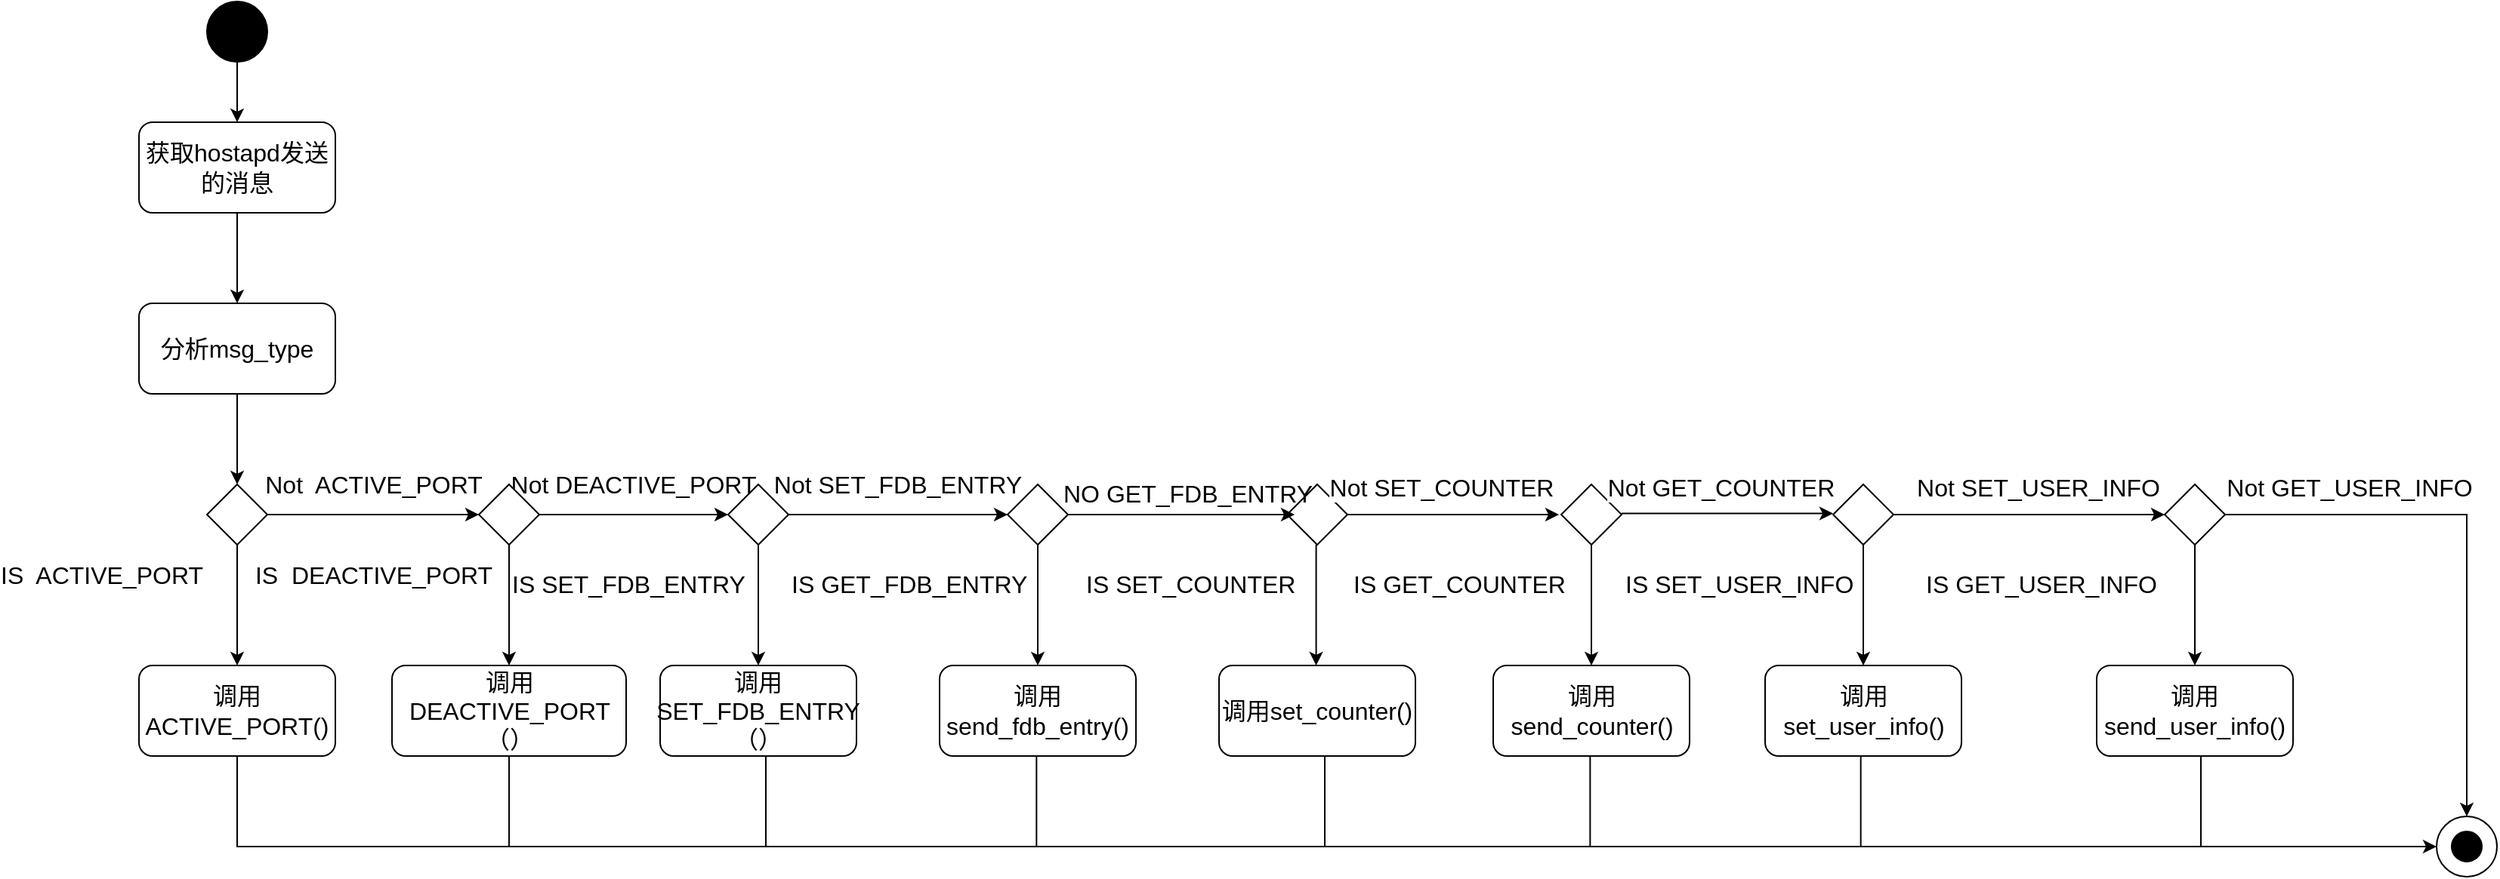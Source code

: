 <mxfile version="21.7.2" type="github">
  <diagram name="Page-1" id="929967ad-93f9-6ef4-fab6-5d389245f69c">
    <mxGraphModel dx="4848.5" dy="2947" grid="1" gridSize="10" guides="1" tooltips="1" connect="1" arrows="1" fold="1" page="1" pageScale="1.5" pageWidth="1169" pageHeight="826" background="none" math="0" shadow="0">
      <root>
        <mxCell id="0" style=";html=1;" />
        <mxCell id="1" style=";html=1;" parent="0" />
        <mxCell id="EHAJ77v7UG-OOGrxWqQh-1" value="" style="ellipse;whiteSpace=wrap;html=1;aspect=fixed;fontSize=16;" parent="1" vertex="1">
          <mxGeometry x="1596" y="20" width="40" height="40" as="geometry" />
        </mxCell>
        <mxCell id="EHAJ77v7UG-OOGrxWqQh-2" value="" style="ellipse;whiteSpace=wrap;html=1;aspect=fixed;fillColor=#000000;fontSize=16;" parent="1" vertex="1">
          <mxGeometry x="1606" y="30" width="20" height="20" as="geometry" />
        </mxCell>
        <mxCell id="EHAJ77v7UG-OOGrxWqQh-93" style="edgeStyle=orthogonalEdgeStyle;rounded=0;orthogonalLoop=1;jettySize=auto;html=1;exitX=0.5;exitY=1;exitDx=0;exitDy=0;fontSize=16;" parent="1" source="EHAJ77v7UG-OOGrxWqQh-3" target="EHAJ77v7UG-OOGrxWqQh-4" edge="1">
          <mxGeometry relative="1" as="geometry" />
        </mxCell>
        <mxCell id="EHAJ77v7UG-OOGrxWqQh-3" value="" style="ellipse;whiteSpace=wrap;html=1;aspect=fixed;fillColor=#000000;fontSize=16;" parent="1" vertex="1">
          <mxGeometry x="120" y="-520" width="40" height="40" as="geometry" />
        </mxCell>
        <mxCell id="EHAJ77v7UG-OOGrxWqQh-4" value="&lt;font style=&quot;font-size: 16px;&quot;&gt;获取hostapd发送的消息&lt;/font&gt;" style="rounded=1;whiteSpace=wrap;html=1;fontSize=16;" parent="1" vertex="1">
          <mxGeometry x="75" y="-440" width="130" height="60" as="geometry" />
        </mxCell>
        <mxCell id="EHAJ77v7UG-OOGrxWqQh-39" style="edgeStyle=orthogonalEdgeStyle;rounded=0;orthogonalLoop=1;jettySize=auto;html=1;exitX=1;exitY=0.5;exitDx=0;exitDy=0;entryX=0;entryY=0.5;entryDx=0;entryDy=0;fontSize=16;" parent="1" source="EHAJ77v7UG-OOGrxWqQh-5" target="EHAJ77v7UG-OOGrxWqQh-7" edge="1">
          <mxGeometry relative="1" as="geometry" />
        </mxCell>
        <mxCell id="EHAJ77v7UG-OOGrxWqQh-62" value="Not DEACTIVE_PORT" style="edgeLabel;html=1;align=center;verticalAlign=middle;resizable=0;points=[];fontSize=16;" parent="EHAJ77v7UG-OOGrxWqQh-39" vertex="1" connectable="0">
          <mxGeometry x="-0.016" y="2" relative="1" as="geometry">
            <mxPoint y="-18" as="offset" />
          </mxGeometry>
        </mxCell>
        <mxCell id="EHAJ77v7UG-OOGrxWqQh-75" style="edgeStyle=orthogonalEdgeStyle;rounded=0;orthogonalLoop=1;jettySize=auto;html=1;exitX=0.5;exitY=1;exitDx=0;exitDy=0;entryX=0.5;entryY=0;entryDx=0;entryDy=0;fontSize=16;" parent="1" source="EHAJ77v7UG-OOGrxWqQh-5" target="EHAJ77v7UG-OOGrxWqQh-51" edge="1">
          <mxGeometry relative="1" as="geometry" />
        </mxCell>
        <mxCell id="EHAJ77v7UG-OOGrxWqQh-5" value="" style="rhombus;whiteSpace=wrap;html=1;flipH=1;flipV=1;fontSize=16;" parent="1" vertex="1">
          <mxGeometry x="300" y="-200" width="40" height="40" as="geometry" />
        </mxCell>
        <mxCell id="EHAJ77v7UG-OOGrxWqQh-40" style="edgeStyle=orthogonalEdgeStyle;rounded=0;orthogonalLoop=1;jettySize=auto;html=1;exitX=1;exitY=0.5;exitDx=0;exitDy=0;entryX=0;entryY=0.5;entryDx=0;entryDy=0;fontSize=16;" parent="1" source="EHAJ77v7UG-OOGrxWqQh-7" edge="1">
          <mxGeometry relative="1" as="geometry">
            <mxPoint x="650" y="-180" as="targetPoint" />
          </mxGeometry>
        </mxCell>
        <mxCell id="EHAJ77v7UG-OOGrxWqQh-63" value="Not SET_FDB_ENTRY" style="edgeLabel;html=1;align=center;verticalAlign=middle;resizable=0;points=[];fontSize=16;" parent="EHAJ77v7UG-OOGrxWqQh-40" vertex="1" connectable="0">
          <mxGeometry x="-0.443" relative="1" as="geometry">
            <mxPoint x="31" y="-20" as="offset" />
          </mxGeometry>
        </mxCell>
        <mxCell id="EHAJ77v7UG-OOGrxWqQh-7" value="" style="rhombus;whiteSpace=wrap;html=1;flipH=1;flipV=1;fontSize=16;" parent="1" vertex="1">
          <mxGeometry x="465" y="-200" width="40" height="40" as="geometry" />
        </mxCell>
        <mxCell id="EHAJ77v7UG-OOGrxWqQh-46" style="edgeStyle=orthogonalEdgeStyle;rounded=0;orthogonalLoop=1;jettySize=auto;html=1;exitX=1;exitY=0.5;exitDx=0;exitDy=0;entryX=0;entryY=0.5;entryDx=0;entryDy=0;fontSize=16;" parent="1" source="EHAJ77v7UG-OOGrxWqQh-15" target="EHAJ77v7UG-OOGrxWqQh-5" edge="1">
          <mxGeometry relative="1" as="geometry" />
        </mxCell>
        <mxCell id="EHAJ77v7UG-OOGrxWqQh-61" value="Not&amp;nbsp; ACTIVE_PORT" style="edgeLabel;html=1;align=center;verticalAlign=middle;resizable=0;points=[];fontSize=16;" parent="EHAJ77v7UG-OOGrxWqQh-46" vertex="1" connectable="0">
          <mxGeometry x="-0.443" y="2" relative="1" as="geometry">
            <mxPoint x="31" y="-18" as="offset" />
          </mxGeometry>
        </mxCell>
        <mxCell id="EHAJ77v7UG-OOGrxWqQh-15" value="" style="rhombus;whiteSpace=wrap;html=1;flipH=1;flipV=1;fontSize=16;" parent="1" vertex="1">
          <mxGeometry x="120" y="-200" width="40" height="40" as="geometry" />
        </mxCell>
        <mxCell id="EHAJ77v7UG-OOGrxWqQh-22" style="edgeStyle=orthogonalEdgeStyle;rounded=0;orthogonalLoop=1;jettySize=auto;html=1;exitX=0.5;exitY=1;exitDx=0;exitDy=0;entryX=0.5;entryY=0;entryDx=0;entryDy=0;fontSize=16;" parent="1" source="EHAJ77v7UG-OOGrxWqQh-16" target="EHAJ77v7UG-OOGrxWqQh-15" edge="1">
          <mxGeometry relative="1" as="geometry" />
        </mxCell>
        <mxCell id="EHAJ77v7UG-OOGrxWqQh-16" value="&lt;font style=&quot;font-size: 16px;&quot;&gt;分析msg_type&lt;/font&gt;" style="rounded=1;whiteSpace=wrap;html=1;fontSize=16;" parent="1" vertex="1">
          <mxGeometry x="75" y="-320" width="130" height="60" as="geometry" />
        </mxCell>
        <mxCell id="EHAJ77v7UG-OOGrxWqQh-21" value="" style="endArrow=classic;html=1;rounded=0;exitX=0.5;exitY=1;exitDx=0;exitDy=0;fontSize=16;" parent="1" source="EHAJ77v7UG-OOGrxWqQh-4" edge="1">
          <mxGeometry width="50" height="50" relative="1" as="geometry">
            <mxPoint x="410" y="-50" as="sourcePoint" />
            <mxPoint x="140" y="-320" as="targetPoint" />
          </mxGeometry>
        </mxCell>
        <mxCell id="EHAJ77v7UG-OOGrxWqQh-80" style="edgeStyle=orthogonalEdgeStyle;rounded=0;orthogonalLoop=1;jettySize=auto;html=1;exitX=0.5;exitY=1;exitDx=0;exitDy=0;entryX=0.5;entryY=0;entryDx=0;entryDy=0;fontSize=16;" parent="1" source="EHAJ77v7UG-OOGrxWqQh-29" target="EHAJ77v7UG-OOGrxWqQh-55" edge="1">
          <mxGeometry relative="1" as="geometry" />
        </mxCell>
        <mxCell id="EHAJ77v7UG-OOGrxWqQh-29" value="" style="rhombus;whiteSpace=wrap;html=1;flipH=1;flipV=1;fontSize=16;" parent="1" vertex="1">
          <mxGeometry x="1196.5" y="-200" width="40" height="40" as="geometry" />
        </mxCell>
        <mxCell id="EHAJ77v7UG-OOGrxWqQh-30" value="" style="rhombus;whiteSpace=wrap;html=1;flipH=1;flipV=1;fontSize=16;" parent="1" vertex="1">
          <mxGeometry x="835" y="-200" width="40" height="40" as="geometry" />
        </mxCell>
        <mxCell id="EHAJ77v7UG-OOGrxWqQh-31" value="" style="endArrow=classic;html=1;rounded=0;exitX=1;exitY=0.5;exitDx=0;exitDy=0;entryX=0;entryY=0.5;entryDx=0;entryDy=0;fontSize=16;" parent="1" source="EHAJ77v7UG-OOGrxWqQh-30" edge="1">
          <mxGeometry width="50" height="50" relative="1" as="geometry">
            <mxPoint x="1202" y="-50" as="sourcePoint" />
            <mxPoint x="1015" y="-180" as="targetPoint" />
          </mxGeometry>
        </mxCell>
        <mxCell id="EHAJ77v7UG-OOGrxWqQh-82" style="edgeStyle=orthogonalEdgeStyle;rounded=0;orthogonalLoop=1;jettySize=auto;html=1;exitX=0.5;exitY=1;exitDx=0;exitDy=0;entryX=0.5;entryY=0;entryDx=0;entryDy=0;fontSize=16;" parent="1" source="EHAJ77v7UG-OOGrxWqQh-33" target="EHAJ77v7UG-OOGrxWqQh-57" edge="1">
          <mxGeometry relative="1" as="geometry" />
        </mxCell>
        <mxCell id="EHAJ77v7UG-OOGrxWqQh-33" value="" style="rhombus;whiteSpace=wrap;html=1;flipH=1;flipV=1;fontSize=16;" parent="1" vertex="1">
          <mxGeometry x="1016.5" y="-200" width="40" height="40" as="geometry" />
        </mxCell>
        <mxCell id="EHAJ77v7UG-OOGrxWqQh-44" style="edgeStyle=orthogonalEdgeStyle;rounded=0;orthogonalLoop=1;jettySize=auto;html=1;entryX=0;entryY=0.5;entryDx=0;entryDy=0;fontSize=16;" parent="1" source="EHAJ77v7UG-OOGrxWqQh-29" target="EHAJ77v7UG-OOGrxWqQh-38" edge="1">
          <mxGeometry relative="1" as="geometry">
            <mxPoint x="1250" y="-180" as="sourcePoint" />
          </mxGeometry>
        </mxCell>
        <mxCell id="EHAJ77v7UG-OOGrxWqQh-47" style="edgeStyle=orthogonalEdgeStyle;rounded=0;orthogonalLoop=1;jettySize=auto;html=1;exitX=1;exitY=0.5;exitDx=0;exitDy=0;entryX=0;entryY=0.5;entryDx=0;entryDy=0;fontSize=16;" parent="1" source="EHAJ77v7UG-OOGrxWqQh-35" edge="1">
          <mxGeometry relative="1" as="geometry">
            <mxPoint x="840" y="-180" as="targetPoint" />
          </mxGeometry>
        </mxCell>
        <mxCell id="EHAJ77v7UG-OOGrxWqQh-81" style="edgeStyle=orthogonalEdgeStyle;rounded=0;orthogonalLoop=1;jettySize=auto;html=1;exitX=0.5;exitY=1;exitDx=0;exitDy=0;entryX=0.5;entryY=0;entryDx=0;entryDy=0;fontSize=16;" parent="1" source="EHAJ77v7UG-OOGrxWqQh-35" target="EHAJ77v7UG-OOGrxWqQh-56" edge="1">
          <mxGeometry relative="1" as="geometry" />
        </mxCell>
        <mxCell id="EHAJ77v7UG-OOGrxWqQh-35" value="" style="rhombus;whiteSpace=wrap;html=1;flipH=1;flipV=1;fontSize=16;" parent="1" vertex="1">
          <mxGeometry x="650" y="-200" width="40" height="40" as="geometry" />
        </mxCell>
        <mxCell id="EHAJ77v7UG-OOGrxWqQh-84" style="edgeStyle=orthogonalEdgeStyle;rounded=0;orthogonalLoop=1;jettySize=auto;html=1;exitX=0.5;exitY=1;exitDx=0;exitDy=0;entryX=0.5;entryY=0;entryDx=0;entryDy=0;fontSize=16;" parent="1" source="EHAJ77v7UG-OOGrxWqQh-38" target="EHAJ77v7UG-OOGrxWqQh-59" edge="1">
          <mxGeometry relative="1" as="geometry" />
        </mxCell>
        <mxCell id="UEAa1CwzrZPQWNwtG50i-7" style="edgeStyle=orthogonalEdgeStyle;rounded=0;orthogonalLoop=1;jettySize=auto;html=1;exitX=1;exitY=0.5;exitDx=0;exitDy=0;entryX=0.5;entryY=0;entryDx=0;entryDy=0;fontSize=16;" edge="1" parent="1" source="EHAJ77v7UG-OOGrxWqQh-38" target="EHAJ77v7UG-OOGrxWqQh-1">
          <mxGeometry relative="1" as="geometry" />
        </mxCell>
        <mxCell id="EHAJ77v7UG-OOGrxWqQh-38" value="" style="rhombus;whiteSpace=wrap;html=1;flipH=0;flipV=1;fontSize=16;" parent="1" vertex="1">
          <mxGeometry x="1416" y="-200" width="40" height="40" as="geometry" />
        </mxCell>
        <mxCell id="EHAJ77v7UG-OOGrxWqQh-50" value="&lt;font style=&quot;font-size: 16px;&quot;&gt;调用ACTIVE_PORT()&lt;/font&gt;" style="rounded=1;whiteSpace=wrap;html=1;fontSize=16;" parent="1" vertex="1">
          <mxGeometry x="75" y="-80" width="130" height="60" as="geometry" />
        </mxCell>
        <mxCell id="EHAJ77v7UG-OOGrxWqQh-51" value="&lt;font style=&quot;font-size: 16px;&quot;&gt;调用DEACTIVE_PORT（）&lt;/font&gt;" style="rounded=1;whiteSpace=wrap;html=1;fontSize=16;" parent="1" vertex="1">
          <mxGeometry x="242.5" y="-80" width="155" height="60" as="geometry" />
        </mxCell>
        <mxCell id="EHAJ77v7UG-OOGrxWqQh-52" value="&lt;font style=&quot;font-size: 16px;&quot;&gt;调用SET_FDB_ENTRY（）&lt;/font&gt;" style="rounded=1;whiteSpace=wrap;html=1;fontSize=16;" parent="1" vertex="1">
          <mxGeometry x="420" y="-80" width="130" height="60" as="geometry" />
        </mxCell>
        <mxCell id="EHAJ77v7UG-OOGrxWqQh-53" value="&lt;font style=&quot;font-size: 16px;&quot;&gt;调用set_counter()&lt;/font&gt;" style="rounded=1;whiteSpace=wrap;html=1;fontSize=16;" parent="1" vertex="1">
          <mxGeometry x="790" y="-80" width="130" height="60" as="geometry" />
        </mxCell>
        <mxCell id="EHAJ77v7UG-OOGrxWqQh-55" value="&lt;font style=&quot;font-size: 16px;&quot;&gt;调用set_user_info()&lt;/font&gt;" style="rounded=1;whiteSpace=wrap;html=1;fontSize=16;" parent="1" vertex="1">
          <mxGeometry x="1151.5" y="-80" width="130" height="60" as="geometry" />
        </mxCell>
        <mxCell id="EHAJ77v7UG-OOGrxWqQh-56" value="&lt;font style=&quot;font-size: 16px;&quot;&gt;调用send_fdb_entry()&lt;/font&gt;" style="rounded=1;whiteSpace=wrap;html=1;fontSize=16;" parent="1" vertex="1">
          <mxGeometry x="605" y="-80" width="130" height="60" as="geometry" />
        </mxCell>
        <mxCell id="EHAJ77v7UG-OOGrxWqQh-57" value="&lt;font style=&quot;font-size: 16px;&quot;&gt;调用send_counter()&lt;/font&gt;" style="rounded=1;whiteSpace=wrap;html=1;fontSize=16;" parent="1" vertex="1">
          <mxGeometry x="971.5" y="-80" width="130" height="60" as="geometry" />
        </mxCell>
        <mxCell id="EHAJ77v7UG-OOGrxWqQh-59" value="&lt;font style=&quot;font-size: 16px;&quot;&gt;调用send_user_info()&lt;/font&gt;" style="rounded=1;whiteSpace=wrap;html=1;fontSize=16;" parent="1" vertex="1">
          <mxGeometry x="1371" y="-80" width="130" height="60" as="geometry" />
        </mxCell>
        <mxCell id="EHAJ77v7UG-OOGrxWqQh-64" value="&lt;font style=&quot;font-size: 16px;&quot;&gt;Not SET_COUNTER&lt;/font&gt;" style="edgeLabel;html=1;align=center;verticalAlign=middle;resizable=0;points=[];fontSize=16;" parent="1" vertex="1" connectable="0">
          <mxGeometry x="935" y="-220" as="geometry">
            <mxPoint x="2" y="22" as="offset" />
          </mxGeometry>
        </mxCell>
        <mxCell id="EHAJ77v7UG-OOGrxWqQh-66" value="Not SET_USER_INFO" style="edgeLabel;html=1;align=center;verticalAlign=middle;resizable=0;points=[];fontSize=16;" parent="1" vertex="1" connectable="0">
          <mxGeometry x="1330" y="-220" as="geometry">
            <mxPoint x="2" y="22" as="offset" />
          </mxGeometry>
        </mxCell>
        <mxCell id="EHAJ77v7UG-OOGrxWqQh-68" value="Not GET_COUNTER" style="edgeLabel;html=1;align=center;verticalAlign=middle;resizable=0;points=[];fontSize=16;" parent="1" vertex="1" connectable="0">
          <mxGeometry x="1120" y="-220" as="geometry">
            <mxPoint x="2" y="22" as="offset" />
          </mxGeometry>
        </mxCell>
        <mxCell id="EHAJ77v7UG-OOGrxWqQh-74" value="" style="endArrow=classic;html=1;rounded=0;exitX=0.5;exitY=1;exitDx=0;exitDy=0;entryX=0.5;entryY=0;entryDx=0;entryDy=0;fontSize=16;" parent="1" source="EHAJ77v7UG-OOGrxWqQh-15" target="EHAJ77v7UG-OOGrxWqQh-50" edge="1">
          <mxGeometry width="50" height="50" relative="1" as="geometry">
            <mxPoint x="490" y="-30" as="sourcePoint" />
            <mxPoint x="540" y="-80" as="targetPoint" />
          </mxGeometry>
        </mxCell>
        <mxCell id="EHAJ77v7UG-OOGrxWqQh-77" value="" style="endArrow=classic;html=1;rounded=0;exitX=0.5;exitY=1;exitDx=0;exitDy=0;entryX=0.5;entryY=0;entryDx=0;entryDy=0;fontSize=16;" parent="1" source="EHAJ77v7UG-OOGrxWqQh-7" target="EHAJ77v7UG-OOGrxWqQh-52" edge="1">
          <mxGeometry width="50" height="50" relative="1" as="geometry">
            <mxPoint x="480" y="-30" as="sourcePoint" />
            <mxPoint x="530" y="-80" as="targetPoint" />
          </mxGeometry>
        </mxCell>
        <mxCell id="EHAJ77v7UG-OOGrxWqQh-89" value="Not GET_USER_INFO" style="edgeLabel;html=1;align=center;verticalAlign=middle;resizable=0;points=[];fontSize=16;" parent="1" vertex="1" connectable="0">
          <mxGeometry x="1536" y="-220" as="geometry">
            <mxPoint x="2" y="22" as="offset" />
          </mxGeometry>
        </mxCell>
        <mxCell id="EHAJ77v7UG-OOGrxWqQh-94" value="&lt;font style=&quot;font-size: 16px;&quot;&gt;IS GET_FDB_ENTRY&lt;/font&gt;" style="text;whiteSpace=wrap;html=1;fontSize=16;" parent="1" vertex="1">
          <mxGeometry x="505" y="-150" width="160" height="40" as="geometry" />
        </mxCell>
        <mxCell id="EHAJ77v7UG-OOGrxWqQh-95" value="&lt;font style=&quot;font-size: 16px;&quot;&gt;IS GET_COUNTER&lt;/font&gt;" style="text;whiteSpace=wrap;html=1;fontSize=16;" parent="1" vertex="1">
          <mxGeometry x="876.5" y="-150" width="150" height="40" as="geometry" />
        </mxCell>
        <mxCell id="EHAJ77v7UG-OOGrxWqQh-97" value="&lt;font style=&quot;font-size: 16px;&quot;&gt;IS SET_USER_INFO&lt;/font&gt;" style="text;whiteSpace=wrap;html=1;fontSize=16;" parent="1" vertex="1">
          <mxGeometry x="1056.5" y="-150" width="160" height="40" as="geometry" />
        </mxCell>
        <mxCell id="EHAJ77v7UG-OOGrxWqQh-99" value="&lt;span style=&quot;font-size: 16px;&quot;&gt;IS GET_USER_INFO&lt;/span&gt;" style="text;whiteSpace=wrap;html=1;fontSize=16;" parent="1" vertex="1">
          <mxGeometry x="1256" y="-150" width="170" height="40" as="geometry" />
        </mxCell>
        <mxCell id="EHAJ77v7UG-OOGrxWqQh-100" value="IS&amp;nbsp; ACTIVE_PORT" style="edgeLabel;html=1;align=center;verticalAlign=middle;resizable=0;points=[];fontSize=16;" parent="1" vertex="1" connectable="0">
          <mxGeometry x="50" y="-140" as="geometry" />
        </mxCell>
        <mxCell id="EHAJ77v7UG-OOGrxWqQh-101" value="IS&amp;nbsp; DEACTIVE_PORT" style="edgeLabel;html=1;align=center;verticalAlign=middle;resizable=0;points=[];fontSize=16;" parent="1" vertex="1" connectable="0">
          <mxGeometry x="230" y="-140" as="geometry" />
        </mxCell>
        <mxCell id="EHAJ77v7UG-OOGrxWqQh-102" value="&lt;font style=&quot;font-size: 16px;&quot;&gt;IS SET_FDB_ENTRY&lt;/font&gt;" style="text;whiteSpace=wrap;html=1;fontSize=16;" parent="1" vertex="1">
          <mxGeometry x="320" y="-150" width="160" height="40" as="geometry" />
        </mxCell>
        <mxCell id="UEAa1CwzrZPQWNwtG50i-2" style="edgeStyle=orthogonalEdgeStyle;rounded=0;orthogonalLoop=1;jettySize=auto;html=1;exitX=0.5;exitY=1;exitDx=0;exitDy=0;entryX=0.5;entryY=0;entryDx=0;entryDy=0;fontSize=16;" edge="1" parent="1">
          <mxGeometry relative="1" as="geometry">
            <mxPoint x="854.29" y="-160" as="sourcePoint" />
            <mxPoint x="854.29" y="-80" as="targetPoint" />
          </mxGeometry>
        </mxCell>
        <mxCell id="UEAa1CwzrZPQWNwtG50i-3" value="&lt;font style=&quot;font-size: 16px;&quot;&gt;IS SET_COUNTER&lt;/font&gt;" style="text;whiteSpace=wrap;html=1;fontSize=16;" vertex="1" parent="1">
          <mxGeometry x="700" y="-150" width="150" height="40" as="geometry" />
        </mxCell>
        <mxCell id="UEAa1CwzrZPQWNwtG50i-4" value="&lt;span style=&quot;font-size: 16px;&quot;&gt;NO GET_FDB_ENTRY&lt;/span&gt;" style="text;whiteSpace=wrap;html=1;fontSize=16;" vertex="1" parent="1">
          <mxGeometry x="685" y="-210" width="185" height="40" as="geometry" />
        </mxCell>
        <mxCell id="UEAa1CwzrZPQWNwtG50i-5" value="" style="endArrow=classic;html=1;rounded=0;exitX=1;exitY=0.5;exitDx=0;exitDy=0;entryX=0;entryY=0.5;entryDx=0;entryDy=0;fontSize=16;" edge="1" parent="1">
          <mxGeometry width="50" height="50" relative="1" as="geometry">
            <mxPoint x="1056.5" y="-180.71" as="sourcePoint" />
            <mxPoint x="1196.5" y="-180.71" as="targetPoint" />
          </mxGeometry>
        </mxCell>
        <mxCell id="UEAa1CwzrZPQWNwtG50i-8" value="" style="endArrow=classic;html=1;rounded=0;exitX=0.5;exitY=1;exitDx=0;exitDy=0;fontSize=16;" edge="1" parent="1" source="EHAJ77v7UG-OOGrxWqQh-50" target="EHAJ77v7UG-OOGrxWqQh-1">
          <mxGeometry width="50" height="50" relative="1" as="geometry">
            <mxPoint x="1090" y="170" as="sourcePoint" />
            <mxPoint x="1590" y="50" as="targetPoint" />
            <Array as="points">
              <mxPoint x="140" y="40" />
            </Array>
          </mxGeometry>
        </mxCell>
        <mxCell id="UEAa1CwzrZPQWNwtG50i-10" value="" style="endArrow=none;html=1;rounded=0;entryX=0.5;entryY=1;entryDx=0;entryDy=0;fontSize=16;" edge="1" parent="1" target="EHAJ77v7UG-OOGrxWqQh-51">
          <mxGeometry width="50" height="50" relative="1" as="geometry">
            <mxPoint x="320" y="40" as="sourcePoint" />
            <mxPoint x="1140" y="120" as="targetPoint" />
          </mxGeometry>
        </mxCell>
        <mxCell id="UEAa1CwzrZPQWNwtG50i-11" value="" style="endArrow=none;html=1;rounded=0;entryX=0.5;entryY=1;entryDx=0;entryDy=0;fontSize=16;" edge="1" parent="1">
          <mxGeometry width="50" height="50" relative="1" as="geometry">
            <mxPoint x="490" y="40" as="sourcePoint" />
            <mxPoint x="490" y="-20" as="targetPoint" />
          </mxGeometry>
        </mxCell>
        <mxCell id="UEAa1CwzrZPQWNwtG50i-12" value="" style="endArrow=none;html=1;rounded=0;entryX=0.5;entryY=1;entryDx=0;entryDy=0;fontSize=16;" edge="1" parent="1">
          <mxGeometry width="50" height="50" relative="1" as="geometry">
            <mxPoint x="669.17" y="40" as="sourcePoint" />
            <mxPoint x="669.17" y="-20" as="targetPoint" />
          </mxGeometry>
        </mxCell>
        <mxCell id="UEAa1CwzrZPQWNwtG50i-13" value="" style="endArrow=none;html=1;rounded=0;entryX=0.5;entryY=1;entryDx=0;entryDy=0;fontSize=16;" edge="1" parent="1">
          <mxGeometry width="50" height="50" relative="1" as="geometry">
            <mxPoint x="860" y="40" as="sourcePoint" />
            <mxPoint x="860" y="-20" as="targetPoint" />
          </mxGeometry>
        </mxCell>
        <mxCell id="UEAa1CwzrZPQWNwtG50i-14" value="" style="endArrow=none;html=1;rounded=0;entryX=0.5;entryY=1;entryDx=0;entryDy=0;fontSize=16;" edge="1" parent="1">
          <mxGeometry width="50" height="50" relative="1" as="geometry">
            <mxPoint x="1035.67" y="40" as="sourcePoint" />
            <mxPoint x="1035.67" y="-20" as="targetPoint" />
          </mxGeometry>
        </mxCell>
        <mxCell id="UEAa1CwzrZPQWNwtG50i-15" value="" style="endArrow=none;html=1;rounded=0;entryX=0.5;entryY=1;entryDx=0;entryDy=0;fontSize=16;" edge="1" parent="1">
          <mxGeometry width="50" height="50" relative="1" as="geometry">
            <mxPoint x="1214.83" y="40" as="sourcePoint" />
            <mxPoint x="1214.83" y="-20" as="targetPoint" />
          </mxGeometry>
        </mxCell>
        <mxCell id="UEAa1CwzrZPQWNwtG50i-16" value="" style="endArrow=none;html=1;rounded=0;entryX=0.5;entryY=1;entryDx=0;entryDy=0;fontSize=16;" edge="1" parent="1">
          <mxGeometry width="50" height="50" relative="1" as="geometry">
            <mxPoint x="1440" y="40" as="sourcePoint" />
            <mxPoint x="1440" y="-20" as="targetPoint" />
          </mxGeometry>
        </mxCell>
      </root>
    </mxGraphModel>
  </diagram>
</mxfile>
